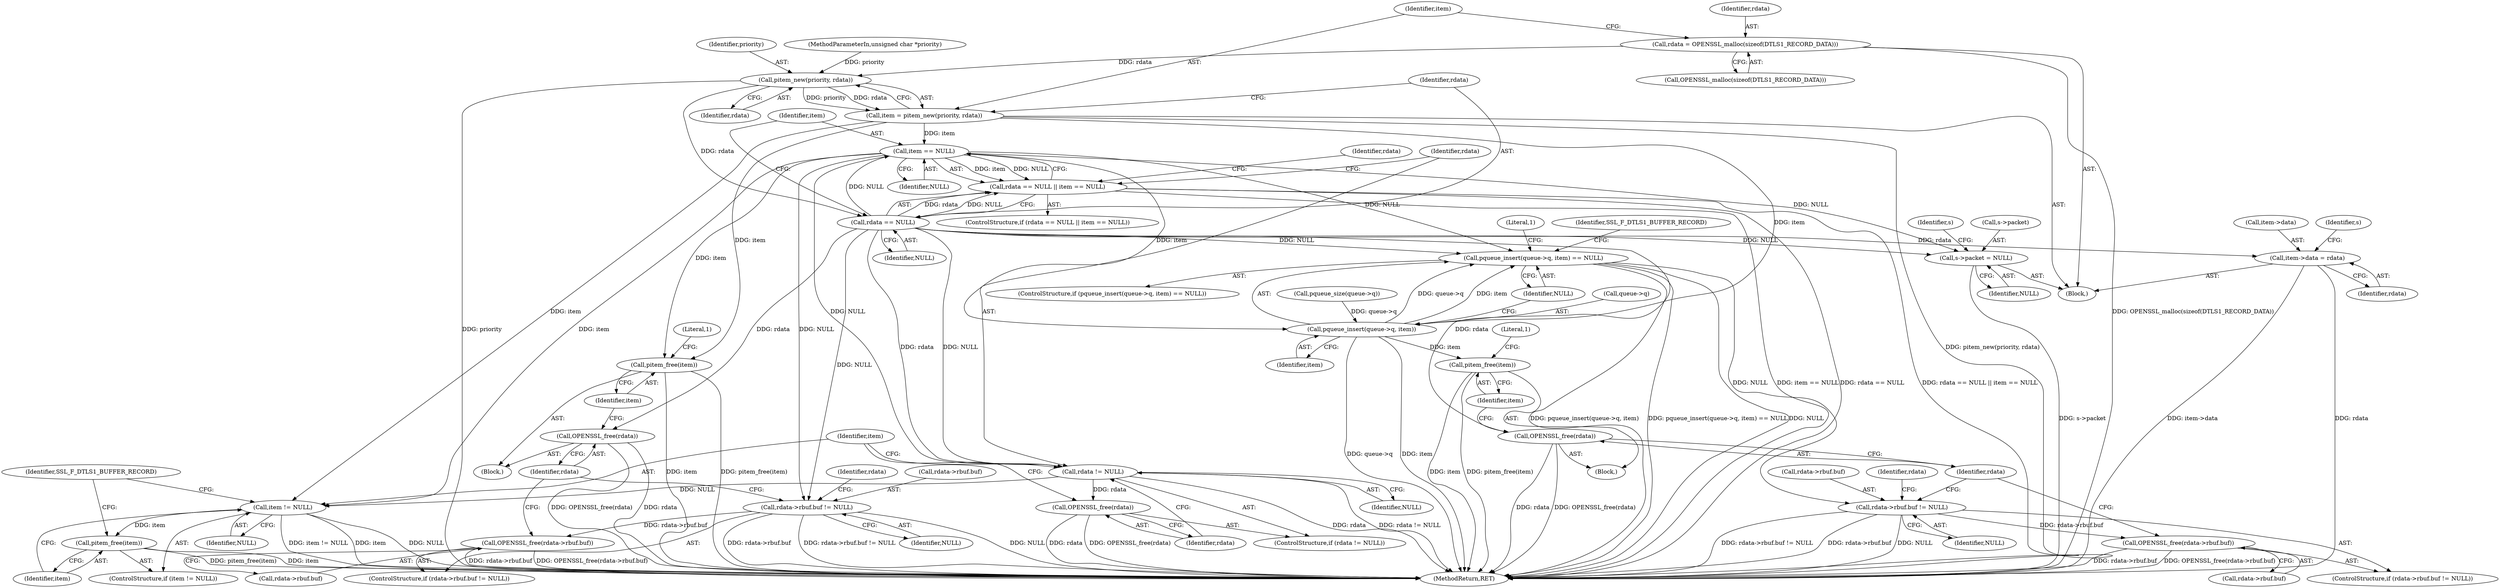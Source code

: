 digraph "0_openssl_103b171d8fc282ef435f8de9afbf7782e312961f@API" {
"1000119" [label="(Call,rdata = OPENSSL_malloc(sizeof(DTLS1_RECORD_DATA)))"];
"1000126" [label="(Call,pitem_new(priority, rdata))"];
"1000124" [label="(Call,item = pitem_new(priority, rdata))"];
"1000134" [label="(Call,item == NULL)"];
"1000130" [label="(Call,rdata == NULL || item == NULL)"];
"1000139" [label="(Call,rdata != NULL)"];
"1000142" [label="(Call,OPENSSL_free(rdata))"];
"1000145" [label="(Call,item != NULL)"];
"1000148" [label="(Call,pitem_free(item))"];
"1000229" [label="(Call,s->packet = NULL)"];
"1000268" [label="(Call,rdata->rbuf.buf != NULL)"];
"1000275" [label="(Call,OPENSSL_free(rdata->rbuf.buf))"];
"1000283" [label="(Call,pitem_free(item))"];
"1000290" [label="(Call,pqueue_insert(queue->q, item))"];
"1000289" [label="(Call,pqueue_insert(queue->q, item) == NULL)"];
"1000301" [label="(Call,rdata->rbuf.buf != NULL)"];
"1000308" [label="(Call,OPENSSL_free(rdata->rbuf.buf))"];
"1000316" [label="(Call,pitem_free(item))"];
"1000131" [label="(Call,rdata == NULL)"];
"1000195" [label="(Call,item->data = rdata)"];
"1000281" [label="(Call,OPENSSL_free(rdata))"];
"1000314" [label="(Call,OPENSSL_free(rdata))"];
"1000268" [label="(Call,rdata->rbuf.buf != NULL)"];
"1000130" [label="(Call,rdata == NULL || item == NULL)"];
"1000307" [label="(Identifier,NULL)"];
"1000142" [label="(Call,OPENSSL_free(rdata))"];
"1000274" [label="(Identifier,NULL)"];
"1000283" [label="(Call,pitem_free(item))"];
"1000125" [label="(Identifier,item)"];
"1000138" [label="(ControlStructure,if (rdata != NULL))"];
"1000308" [label="(Call,OPENSSL_free(rdata->rbuf.buf))"];
"1000106" [label="(MethodParameterIn,unsigned char *priority)"];
"1000145" [label="(Call,item != NULL)"];
"1000267" [label="(ControlStructure,if (rdata->rbuf.buf != NULL))"];
"1000291" [label="(Call,queue->q)"];
"1000302" [label="(Call,rdata->rbuf.buf)"];
"1000199" [label="(Identifier,rdata)"];
"1000151" [label="(Identifier,SSL_F_DTLS1_BUFFER_RECORD)"];
"1000315" [label="(Identifier,rdata)"];
"1000157" [label="(Identifier,rdata)"];
"1000278" [label="(Identifier,rdata)"];
"1000288" [label="(ControlStructure,if (pqueue_insert(queue->q, item) == NULL))"];
"1000136" [label="(Identifier,NULL)"];
"1000298" [label="(Identifier,SSL_F_DTLS1_BUFFER_RECORD)"];
"1000120" [label="(Identifier,rdata)"];
"1000295" [label="(Identifier,NULL)"];
"1000144" [label="(ControlStructure,if (item != NULL))"];
"1000196" [label="(Call,item->data)"];
"1000127" [label="(Identifier,priority)"];
"1000275" [label="(Call,OPENSSL_free(rdata->rbuf.buf))"];
"1000119" [label="(Call,rdata = OPENSSL_malloc(sizeof(DTLS1_RECORD_DATA)))"];
"1000124" [label="(Call,item = pitem_new(priority, rdata))"];
"1000236" [label="(Identifier,s)"];
"1000140" [label="(Identifier,rdata)"];
"1000141" [label="(Identifier,NULL)"];
"1000284" [label="(Identifier,item)"];
"1000311" [label="(Identifier,rdata)"];
"1000135" [label="(Identifier,item)"];
"1000323" [label="(MethodReturn,RET)"];
"1000230" [label="(Call,s->packet)"];
"1000276" [label="(Call,rdata->rbuf.buf)"];
"1000129" [label="(ControlStructure,if (rdata == NULL || item == NULL))"];
"1000300" [label="(ControlStructure,if (rdata->rbuf.buf != NULL))"];
"1000147" [label="(Identifier,NULL)"];
"1000322" [label="(Literal,1)"];
"1000320" [label="(Literal,1)"];
"1000131" [label="(Call,rdata == NULL)"];
"1000301" [label="(Call,rdata->rbuf.buf != NULL)"];
"1000281" [label="(Call,OPENSSL_free(rdata))"];
"1000263" [label="(Block,)"];
"1000112" [label="(Call,pqueue_size(queue->q))"];
"1000269" [label="(Call,rdata->rbuf.buf)"];
"1000128" [label="(Identifier,rdata)"];
"1000282" [label="(Identifier,rdata)"];
"1000294" [label="(Identifier,item)"];
"1000149" [label="(Identifier,item)"];
"1000287" [label="(Literal,1)"];
"1000204" [label="(Identifier,s)"];
"1000133" [label="(Identifier,NULL)"];
"1000195" [label="(Call,item->data = rdata)"];
"1000289" [label="(Call,pqueue_insert(queue->q, item) == NULL)"];
"1000317" [label="(Identifier,item)"];
"1000107" [label="(Block,)"];
"1000134" [label="(Call,item == NULL)"];
"1000233" [label="(Identifier,NULL)"];
"1000296" [label="(Block,)"];
"1000316" [label="(Call,pitem_free(item))"];
"1000148" [label="(Call,pitem_free(item))"];
"1000139" [label="(Call,rdata != NULL)"];
"1000143" [label="(Identifier,rdata)"];
"1000126" [label="(Call,pitem_new(priority, rdata))"];
"1000146" [label="(Identifier,item)"];
"1000132" [label="(Identifier,rdata)"];
"1000309" [label="(Call,rdata->rbuf.buf)"];
"1000229" [label="(Call,s->packet = NULL)"];
"1000314" [label="(Call,OPENSSL_free(rdata))"];
"1000121" [label="(Call,OPENSSL_malloc(sizeof(DTLS1_RECORD_DATA)))"];
"1000290" [label="(Call,pqueue_insert(queue->q, item))"];
"1000119" -> "1000107"  [label="AST: "];
"1000119" -> "1000121"  [label="CFG: "];
"1000120" -> "1000119"  [label="AST: "];
"1000121" -> "1000119"  [label="AST: "];
"1000125" -> "1000119"  [label="CFG: "];
"1000119" -> "1000323"  [label="DDG: OPENSSL_malloc(sizeof(DTLS1_RECORD_DATA))"];
"1000119" -> "1000126"  [label="DDG: rdata"];
"1000126" -> "1000124"  [label="AST: "];
"1000126" -> "1000128"  [label="CFG: "];
"1000127" -> "1000126"  [label="AST: "];
"1000128" -> "1000126"  [label="AST: "];
"1000124" -> "1000126"  [label="CFG: "];
"1000126" -> "1000323"  [label="DDG: priority"];
"1000126" -> "1000124"  [label="DDG: priority"];
"1000126" -> "1000124"  [label="DDG: rdata"];
"1000106" -> "1000126"  [label="DDG: priority"];
"1000126" -> "1000131"  [label="DDG: rdata"];
"1000124" -> "1000107"  [label="AST: "];
"1000125" -> "1000124"  [label="AST: "];
"1000132" -> "1000124"  [label="CFG: "];
"1000124" -> "1000323"  [label="DDG: pitem_new(priority, rdata)"];
"1000124" -> "1000134"  [label="DDG: item"];
"1000124" -> "1000145"  [label="DDG: item"];
"1000124" -> "1000283"  [label="DDG: item"];
"1000124" -> "1000290"  [label="DDG: item"];
"1000134" -> "1000130"  [label="AST: "];
"1000134" -> "1000136"  [label="CFG: "];
"1000135" -> "1000134"  [label="AST: "];
"1000136" -> "1000134"  [label="AST: "];
"1000130" -> "1000134"  [label="CFG: "];
"1000134" -> "1000130"  [label="DDG: item"];
"1000134" -> "1000130"  [label="DDG: NULL"];
"1000131" -> "1000134"  [label="DDG: NULL"];
"1000134" -> "1000139"  [label="DDG: NULL"];
"1000134" -> "1000145"  [label="DDG: item"];
"1000134" -> "1000229"  [label="DDG: NULL"];
"1000134" -> "1000268"  [label="DDG: NULL"];
"1000134" -> "1000283"  [label="DDG: item"];
"1000134" -> "1000290"  [label="DDG: item"];
"1000134" -> "1000289"  [label="DDG: NULL"];
"1000130" -> "1000129"  [label="AST: "];
"1000130" -> "1000131"  [label="CFG: "];
"1000131" -> "1000130"  [label="AST: "];
"1000140" -> "1000130"  [label="CFG: "];
"1000157" -> "1000130"  [label="CFG: "];
"1000130" -> "1000323"  [label="DDG: rdata == NULL || item == NULL"];
"1000130" -> "1000323"  [label="DDG: item == NULL"];
"1000130" -> "1000323"  [label="DDG: rdata == NULL"];
"1000131" -> "1000130"  [label="DDG: rdata"];
"1000131" -> "1000130"  [label="DDG: NULL"];
"1000139" -> "1000138"  [label="AST: "];
"1000139" -> "1000141"  [label="CFG: "];
"1000140" -> "1000139"  [label="AST: "];
"1000141" -> "1000139"  [label="AST: "];
"1000143" -> "1000139"  [label="CFG: "];
"1000146" -> "1000139"  [label="CFG: "];
"1000139" -> "1000323"  [label="DDG: rdata != NULL"];
"1000139" -> "1000323"  [label="DDG: rdata"];
"1000131" -> "1000139"  [label="DDG: rdata"];
"1000131" -> "1000139"  [label="DDG: NULL"];
"1000139" -> "1000142"  [label="DDG: rdata"];
"1000139" -> "1000145"  [label="DDG: NULL"];
"1000142" -> "1000138"  [label="AST: "];
"1000142" -> "1000143"  [label="CFG: "];
"1000143" -> "1000142"  [label="AST: "];
"1000146" -> "1000142"  [label="CFG: "];
"1000142" -> "1000323"  [label="DDG: OPENSSL_free(rdata)"];
"1000142" -> "1000323"  [label="DDG: rdata"];
"1000145" -> "1000144"  [label="AST: "];
"1000145" -> "1000147"  [label="CFG: "];
"1000146" -> "1000145"  [label="AST: "];
"1000147" -> "1000145"  [label="AST: "];
"1000149" -> "1000145"  [label="CFG: "];
"1000151" -> "1000145"  [label="CFG: "];
"1000145" -> "1000323"  [label="DDG: item != NULL"];
"1000145" -> "1000323"  [label="DDG: item"];
"1000145" -> "1000323"  [label="DDG: NULL"];
"1000145" -> "1000148"  [label="DDG: item"];
"1000148" -> "1000144"  [label="AST: "];
"1000148" -> "1000149"  [label="CFG: "];
"1000149" -> "1000148"  [label="AST: "];
"1000151" -> "1000148"  [label="CFG: "];
"1000148" -> "1000323"  [label="DDG: item"];
"1000148" -> "1000323"  [label="DDG: pitem_free(item)"];
"1000229" -> "1000107"  [label="AST: "];
"1000229" -> "1000233"  [label="CFG: "];
"1000230" -> "1000229"  [label="AST: "];
"1000233" -> "1000229"  [label="AST: "];
"1000236" -> "1000229"  [label="CFG: "];
"1000229" -> "1000323"  [label="DDG: s->packet"];
"1000131" -> "1000229"  [label="DDG: NULL"];
"1000268" -> "1000267"  [label="AST: "];
"1000268" -> "1000274"  [label="CFG: "];
"1000269" -> "1000268"  [label="AST: "];
"1000274" -> "1000268"  [label="AST: "];
"1000278" -> "1000268"  [label="CFG: "];
"1000282" -> "1000268"  [label="CFG: "];
"1000268" -> "1000323"  [label="DDG: rdata->rbuf.buf"];
"1000268" -> "1000323"  [label="DDG: rdata->rbuf.buf != NULL"];
"1000268" -> "1000323"  [label="DDG: NULL"];
"1000131" -> "1000268"  [label="DDG: NULL"];
"1000268" -> "1000275"  [label="DDG: rdata->rbuf.buf"];
"1000275" -> "1000267"  [label="AST: "];
"1000275" -> "1000276"  [label="CFG: "];
"1000276" -> "1000275"  [label="AST: "];
"1000282" -> "1000275"  [label="CFG: "];
"1000275" -> "1000323"  [label="DDG: OPENSSL_free(rdata->rbuf.buf)"];
"1000275" -> "1000323"  [label="DDG: rdata->rbuf.buf"];
"1000283" -> "1000263"  [label="AST: "];
"1000283" -> "1000284"  [label="CFG: "];
"1000284" -> "1000283"  [label="AST: "];
"1000287" -> "1000283"  [label="CFG: "];
"1000283" -> "1000323"  [label="DDG: item"];
"1000283" -> "1000323"  [label="DDG: pitem_free(item)"];
"1000290" -> "1000289"  [label="AST: "];
"1000290" -> "1000294"  [label="CFG: "];
"1000291" -> "1000290"  [label="AST: "];
"1000294" -> "1000290"  [label="AST: "];
"1000295" -> "1000290"  [label="CFG: "];
"1000290" -> "1000323"  [label="DDG: queue->q"];
"1000290" -> "1000323"  [label="DDG: item"];
"1000290" -> "1000289"  [label="DDG: queue->q"];
"1000290" -> "1000289"  [label="DDG: item"];
"1000112" -> "1000290"  [label="DDG: queue->q"];
"1000290" -> "1000316"  [label="DDG: item"];
"1000289" -> "1000288"  [label="AST: "];
"1000289" -> "1000295"  [label="CFG: "];
"1000295" -> "1000289"  [label="AST: "];
"1000298" -> "1000289"  [label="CFG: "];
"1000322" -> "1000289"  [label="CFG: "];
"1000289" -> "1000323"  [label="DDG: pqueue_insert(queue->q, item)"];
"1000289" -> "1000323"  [label="DDG: pqueue_insert(queue->q, item) == NULL"];
"1000289" -> "1000323"  [label="DDG: NULL"];
"1000131" -> "1000289"  [label="DDG: NULL"];
"1000289" -> "1000301"  [label="DDG: NULL"];
"1000301" -> "1000300"  [label="AST: "];
"1000301" -> "1000307"  [label="CFG: "];
"1000302" -> "1000301"  [label="AST: "];
"1000307" -> "1000301"  [label="AST: "];
"1000311" -> "1000301"  [label="CFG: "];
"1000315" -> "1000301"  [label="CFG: "];
"1000301" -> "1000323"  [label="DDG: rdata->rbuf.buf != NULL"];
"1000301" -> "1000323"  [label="DDG: rdata->rbuf.buf"];
"1000301" -> "1000323"  [label="DDG: NULL"];
"1000301" -> "1000308"  [label="DDG: rdata->rbuf.buf"];
"1000308" -> "1000300"  [label="AST: "];
"1000308" -> "1000309"  [label="CFG: "];
"1000309" -> "1000308"  [label="AST: "];
"1000315" -> "1000308"  [label="CFG: "];
"1000308" -> "1000323"  [label="DDG: rdata->rbuf.buf"];
"1000308" -> "1000323"  [label="DDG: OPENSSL_free(rdata->rbuf.buf)"];
"1000316" -> "1000296"  [label="AST: "];
"1000316" -> "1000317"  [label="CFG: "];
"1000317" -> "1000316"  [label="AST: "];
"1000320" -> "1000316"  [label="CFG: "];
"1000316" -> "1000323"  [label="DDG: pitem_free(item)"];
"1000316" -> "1000323"  [label="DDG: item"];
"1000131" -> "1000133"  [label="CFG: "];
"1000132" -> "1000131"  [label="AST: "];
"1000133" -> "1000131"  [label="AST: "];
"1000135" -> "1000131"  [label="CFG: "];
"1000131" -> "1000195"  [label="DDG: rdata"];
"1000131" -> "1000281"  [label="DDG: rdata"];
"1000131" -> "1000314"  [label="DDG: rdata"];
"1000195" -> "1000107"  [label="AST: "];
"1000195" -> "1000199"  [label="CFG: "];
"1000196" -> "1000195"  [label="AST: "];
"1000199" -> "1000195"  [label="AST: "];
"1000204" -> "1000195"  [label="CFG: "];
"1000195" -> "1000323"  [label="DDG: rdata"];
"1000195" -> "1000323"  [label="DDG: item->data"];
"1000281" -> "1000263"  [label="AST: "];
"1000281" -> "1000282"  [label="CFG: "];
"1000282" -> "1000281"  [label="AST: "];
"1000284" -> "1000281"  [label="CFG: "];
"1000281" -> "1000323"  [label="DDG: rdata"];
"1000281" -> "1000323"  [label="DDG: OPENSSL_free(rdata)"];
"1000314" -> "1000296"  [label="AST: "];
"1000314" -> "1000315"  [label="CFG: "];
"1000315" -> "1000314"  [label="AST: "];
"1000317" -> "1000314"  [label="CFG: "];
"1000314" -> "1000323"  [label="DDG: rdata"];
"1000314" -> "1000323"  [label="DDG: OPENSSL_free(rdata)"];
}
